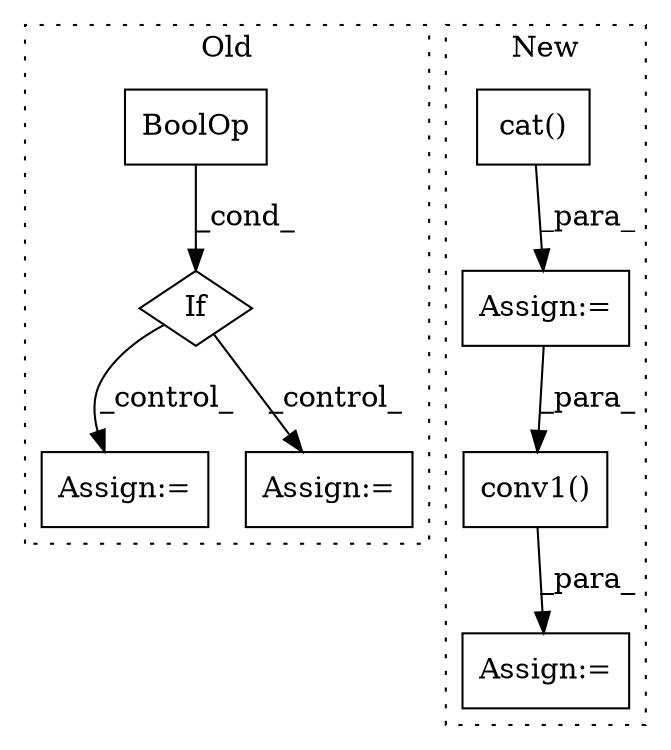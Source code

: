 digraph G {
subgraph cluster0 {
1 [label="BoolOp" a="72" s="1027" l="49" shape="box"];
3 [label="If" a="96" s="1024,1076" l="3,5" shape="diamond"];
7 [label="Assign:=" a="68" s="1222" l="3" shape="box"];
8 [label="Assign:=" a="68" s="1184" l="3" shape="box"];
label = "Old";
style="dotted";
}
subgraph cluster1 {
2 [label="cat()" a="75" s="1585,1623" l="10,8" shape="box"];
4 [label="Assign:=" a="68" s="1582" l="3" shape="box"];
5 [label="conv1()" a="75" s="1782,1810" l="11,1" shape="box"];
6 [label="Assign:=" a="68" s="1953" l="3" shape="box"];
label = "New";
style="dotted";
}
1 -> 3 [label="_cond_"];
2 -> 4 [label="_para_"];
3 -> 8 [label="_control_"];
3 -> 7 [label="_control_"];
4 -> 5 [label="_para_"];
5 -> 6 [label="_para_"];
}